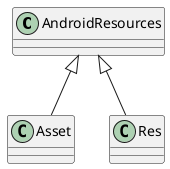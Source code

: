 @startuml
class AndroidResources{
}

class Asset{
}

class Res{
}

AndroidResources <|-- Asset
AndroidResources <|-- Res
@enduml
